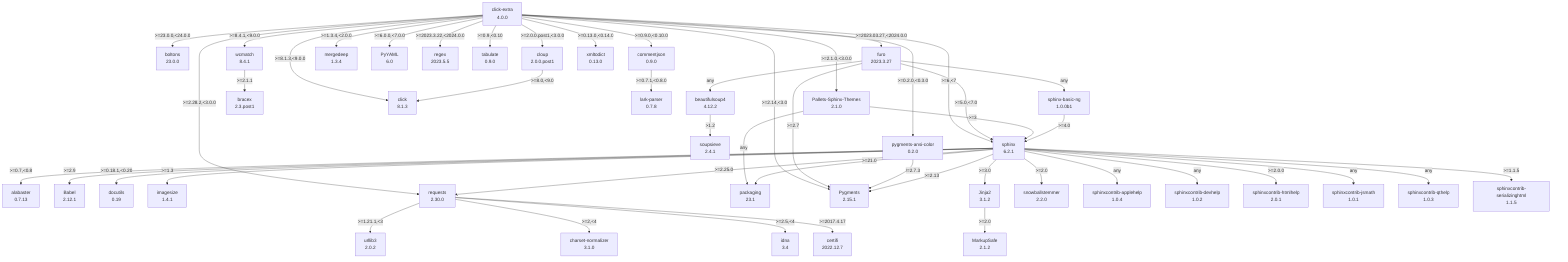 flowchart TD
    classDef missing stroke-dasharray: 5
    alabaster["alabaster\n0.7.13"]
    babel["Babel\n2.12.1"]
    beautifulsoup4["beautifulsoup4\n4.12.2"]
    boltons["boltons\n23.0.0"]
    bracex["bracex\n2.3.post1"]
    certifi["certifi\n2022.12.7"]
    charset-normalizer["charset-normalizer\n3.1.0"]
    click-extra["click-extra\n4.0.0"]
    click_0["click\n8.1.3"]
    cloup["cloup\n2.0.0.post1"]
    commentjson["commentjson\n0.9.0"]
    docutils["docutils\n0.19"]
    furo["furo\n2023.3.27"]
    idna["idna\n3.4"]
    imagesize["imagesize\n1.4.1"]
    jinja2["Jinja2\n3.1.2"]
    lark-parser["lark-parser\n0.7.8"]
    markupsafe["MarkupSafe\n2.1.2"]
    mergedeep["mergedeep\n1.3.4"]
    packaging["packaging\n23.1"]
    pallets-sphinx-themes["Pallets-Sphinx-Themes\n2.1.0"]
    pygments-ansi-color["pygments-ansi-color\n0.2.0"]
    pygments["Pygments\n2.15.1"]
    pyyaml["PyYAML\n6.0"]
    regex["regex\n2023.5.5"]
    requests["requests\n2.30.0"]
    snowballstemmer["snowballstemmer\n2.2.0"]
    soupsieve["soupsieve\n2.4.1"]
    sphinx-basic-ng["sphinx-basic-ng\n1.0.0b1"]
    sphinx["sphinx\n6.2.1"]
    sphinxcontrib-applehelp["sphinxcontrib-applehelp\n1.0.4"]
    sphinxcontrib-devhelp["sphinxcontrib-devhelp\n1.0.2"]
    sphinxcontrib-htmlhelp["sphinxcontrib-htmlhelp\n2.0.1"]
    sphinxcontrib-jsmath["sphinxcontrib-jsmath\n1.0.1"]
    sphinxcontrib-qthelp["sphinxcontrib-qthelp\n1.0.3"]
    sphinxcontrib-serializinghtml["sphinxcontrib-serializinghtml\n1.1.5"]
    tabulate["tabulate\n0.9.0"]
    urllib3["urllib3\n2.0.2"]
    wcmatch["wcmatch\n8.4.1"]
    xmltodict["xmltodict\n0.13.0"]
    beautifulsoup4 -- ">1.2" --> soupsieve
    click-extra -- ">=0.13.0,<0.14.0" --> xmltodict
    click-extra -- ">=0.2.0,<0.3.0" --> pygments-ansi-color
    click-extra -- ">=0.9,<0.10" --> tabulate
    click-extra -- ">=0.9.0,<0.10.0" --> commentjson
    click-extra -- ">=1.3.4,<2.0.0" --> mergedeep
    click-extra -- ">=2.0.0.post1,<3.0.0" --> cloup
    click-extra -- ">=2.1.0,<3.0.0" --> pallets-sphinx-themes
    click-extra -- ">=2.14,<3.0" --> pygments
    click-extra -- ">=2.28.2,<3.0.0" --> requests
    click-extra -- ">=2023.03.27,<2024.0.0" --> furo
    click-extra -- ">=2023.3.22,<2024.0.0" --> regex
    click-extra -- ">=23.0.0,<24.0.0" --> boltons
    click-extra -- ">=6,<7" --> sphinx
    click-extra -- ">=6.0.0,<7.0.0" --> pyyaml
    click-extra -- ">=8.1.3,<9.0.0" --> click_0
    click-extra -- ">=8.4.1,<9.0.0" --> wcmatch
    cloup -- ">=8.0,<9.0" --> click_0
    commentjson -- ">=0.7.1,<0.8.0" --> lark-parser
    furo -- ">=2.7" --> pygments
    furo -- ">=5.0,<7.0" --> sphinx
    furo -- "any" --> beautifulsoup4
    furo -- "any" --> sphinx-basic-ng
    jinja2 -- ">=2.0" --> markupsafe
    pallets-sphinx-themes -- ">=3" --> sphinx
    pallets-sphinx-themes -- "any" --> packaging
    pygments-ansi-color -- "!=2.7.3" --> pygments
    requests -- ">=1.21.1,<3" --> urllib3
    requests -- ">=2,<4" --> charset-normalizer
    requests -- ">=2.5,<4" --> idna
    requests -- ">=2017.4.17" --> certifi
    sphinx -- ">=0.18.1,<0.20" --> docutils
    sphinx -- ">=0.7,<0.8" --> alabaster
    sphinx -- ">=1.1.5" --> sphinxcontrib-serializinghtml
    sphinx -- ">=1.3" --> imagesize
    sphinx -- ">=2.0" --> snowballstemmer
    sphinx -- ">=2.0.0" --> sphinxcontrib-htmlhelp
    sphinx -- ">=2.13" --> pygments
    sphinx -- ">=2.25.0" --> requests
    sphinx -- ">=2.9" --> babel
    sphinx -- ">=21.0" --> packaging
    sphinx -- ">=3.0" --> jinja2
    sphinx -- "any" --> sphinxcontrib-applehelp
    sphinx -- "any" --> sphinxcontrib-devhelp
    sphinx -- "any" --> sphinxcontrib-jsmath
    sphinx -- "any" --> sphinxcontrib-qthelp
    sphinx-basic-ng -- ">=4.0" --> sphinx
    wcmatch -- ">=2.1.1" --> bracex